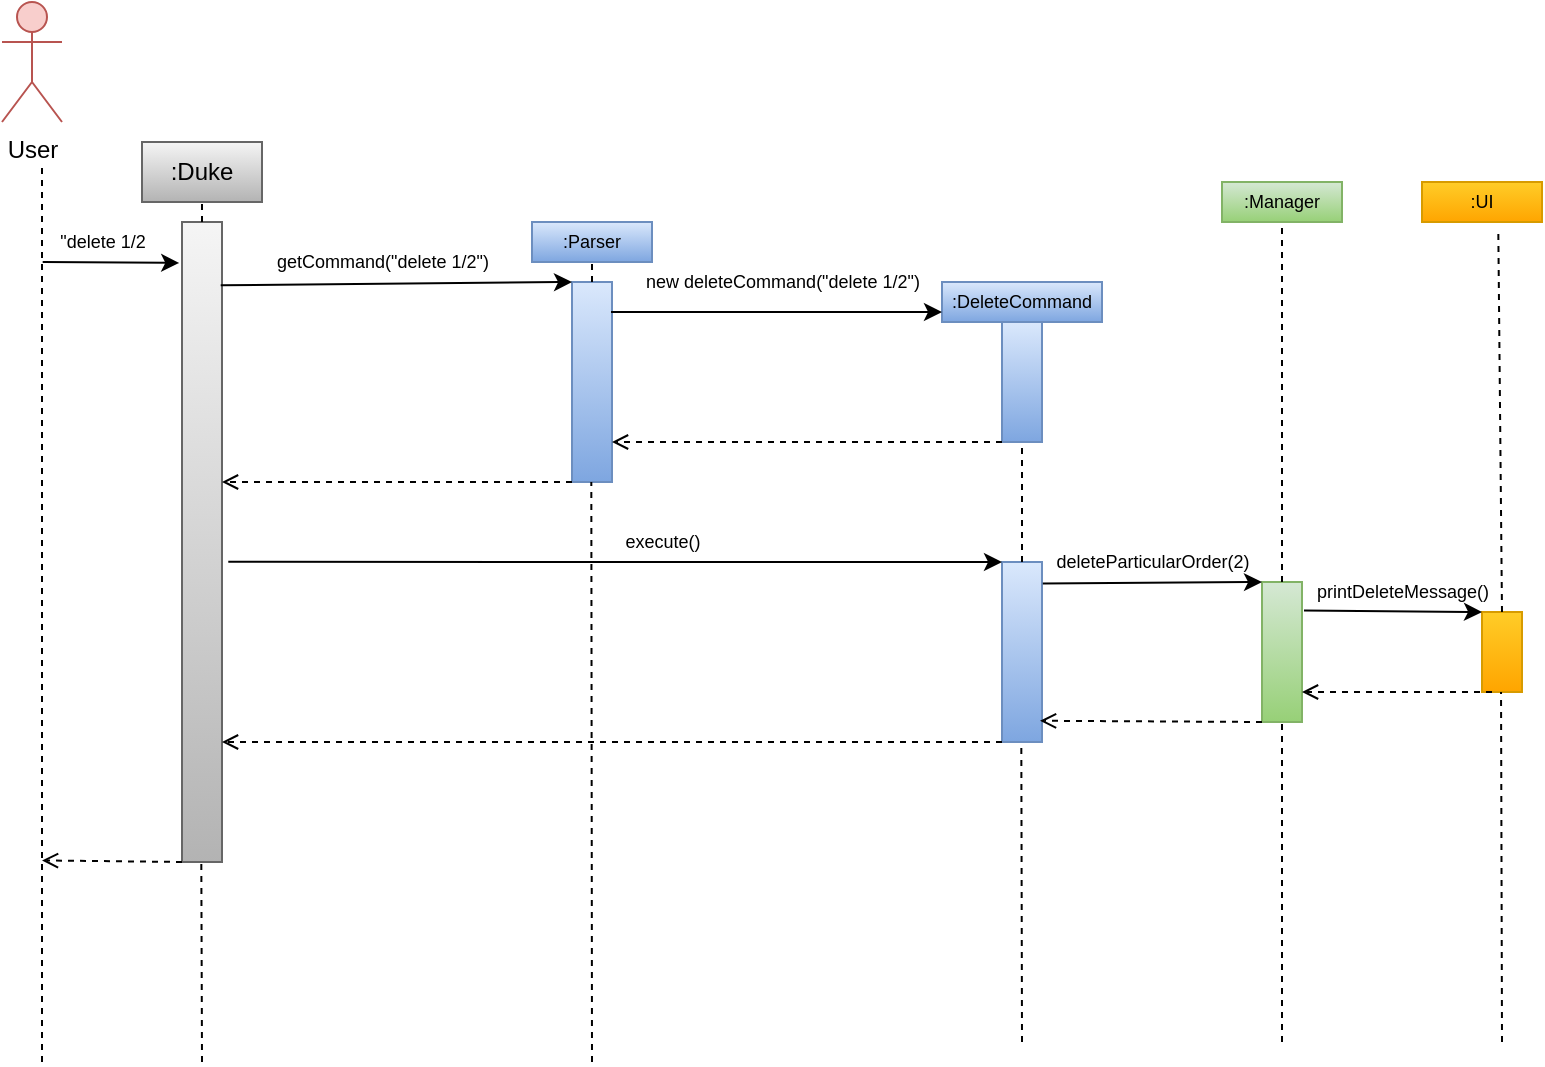 <mxfile version="15.5.9" type="device"><diagram id="kgpKYQtTHZ0yAKxKKP6v" name="Page-1"><mxGraphModel dx="1673" dy="908" grid="1" gridSize="10" guides="1" tooltips="1" connect="1" arrows="1" fold="1" page="1" pageScale="1" pageWidth="850" pageHeight="1100" math="0" shadow="0"><root><mxCell id="0"/><mxCell id="1" parent="0"/><mxCell id="Nxs29LZyfvB_K9cs5oSp-2" value="" style="endArrow=none;dashed=1;html=1;rounded=0;" edge="1" parent="1"><mxGeometry width="50" height="50" relative="1" as="geometry"><mxPoint x="80" y="620" as="sourcePoint"/><mxPoint x="80" y="170" as="targetPoint"/></mxGeometry></mxCell><mxCell id="Nxs29LZyfvB_K9cs5oSp-4" value="User&lt;br&gt;" style="shape=umlActor;verticalLabelPosition=bottom;verticalAlign=top;html=1;outlineConnect=0;fillColor=#f8cecc;strokeColor=#b85450;" vertex="1" parent="1"><mxGeometry x="60" y="90" width="30" height="60" as="geometry"/></mxCell><mxCell id="Nxs29LZyfvB_K9cs5oSp-10" value=":Duke" style="whiteSpace=wrap;html=1;fillColor=#f5f5f5;gradientColor=#b3b3b3;strokeColor=#666666;" vertex="1" parent="1"><mxGeometry x="130" y="160" width="60" height="30" as="geometry"/></mxCell><mxCell id="Nxs29LZyfvB_K9cs5oSp-11" value="" style="rounded=0;whiteSpace=wrap;html=1;fillColor=#f5f5f5;gradientColor=#b3b3b3;strokeColor=#666666;" vertex="1" parent="1"><mxGeometry x="150" y="200" width="20" height="320" as="geometry"/></mxCell><mxCell id="Nxs29LZyfvB_K9cs5oSp-21" value="" style="endArrow=classic;html=1;rounded=0;fontColor=#FF0000;entryX=-0.07;entryY=0.064;entryDx=0;entryDy=0;entryPerimeter=0;" edge="1" parent="1" target="Nxs29LZyfvB_K9cs5oSp-11"><mxGeometry width="50" height="50" relative="1" as="geometry"><mxPoint x="80.34" y="220" as="sourcePoint"/><mxPoint x="200" y="220.02" as="targetPoint"/></mxGeometry></mxCell><mxCell id="Nxs29LZyfvB_K9cs5oSp-33" value="" style="endArrow=none;dashed=1;html=1;rounded=0;fontSize=10;fontColor=#000000;entryX=0.5;entryY=1;entryDx=0;entryDy=0;exitX=0.5;exitY=0;exitDx=0;exitDy=0;" edge="1" parent="1" source="Nxs29LZyfvB_K9cs5oSp-11" target="Nxs29LZyfvB_K9cs5oSp-10"><mxGeometry width="50" height="50" relative="1" as="geometry"><mxPoint x="160" y="180" as="sourcePoint"/><mxPoint x="85" y="240" as="targetPoint"/></mxGeometry></mxCell><mxCell id="Nxs29LZyfvB_K9cs5oSp-39" value="" style="endArrow=open;html=1;rounded=0;fontSize=9;fontColor=#000000;exitX=0;exitY=1;exitDx=0;exitDy=0;entryX=0.983;entryY=0.92;entryDx=0;entryDy=0;entryPerimeter=0;dashed=1;endFill=0;" edge="1" parent="1" source="Nxs29LZyfvB_K9cs5oSp-11"><mxGeometry width="50" height="50" relative="1" as="geometry"><mxPoint x="90.34" y="470" as="sourcePoint"/><mxPoint x="80.0" y="519.2" as="targetPoint"/></mxGeometry></mxCell><mxCell id="Nxs29LZyfvB_K9cs5oSp-69" value="&quot;delete 1/2" style="text;html=1;align=center;verticalAlign=middle;resizable=0;points=[];autosize=1;strokeColor=none;fillColor=none;fontSize=9;fontColor=#000000;" vertex="1" parent="1"><mxGeometry x="80" y="200" width="60" height="20" as="geometry"/></mxCell><mxCell id="Nxs29LZyfvB_K9cs5oSp-71" value=":Parser" style="rounded=0;whiteSpace=wrap;html=1;fontSize=9;fillColor=#dae8fc;gradientColor=#7ea6e0;strokeColor=#6c8ebf;" vertex="1" parent="1"><mxGeometry x="325" y="200" width="60" height="20" as="geometry"/></mxCell><mxCell id="Nxs29LZyfvB_K9cs5oSp-72" value="" style="rounded=0;whiteSpace=wrap;html=1;fillColor=#dae8fc;strokeColor=#6c8ebf;gradientColor=#7ea6e0;" vertex="1" parent="1"><mxGeometry x="345" y="230" width="20" height="100" as="geometry"/></mxCell><mxCell id="Nxs29LZyfvB_K9cs5oSp-74" value="" style="endArrow=none;dashed=1;html=1;rounded=0;fontSize=9;fontColor=#000000;entryX=0.5;entryY=1;entryDx=0;entryDy=0;exitX=0.5;exitY=0;exitDx=0;exitDy=0;" edge="1" parent="1" source="Nxs29LZyfvB_K9cs5oSp-72" target="Nxs29LZyfvB_K9cs5oSp-71"><mxGeometry width="50" height="50" relative="1" as="geometry"><mxPoint x="390" y="390" as="sourcePoint"/><mxPoint x="440" y="340" as="targetPoint"/></mxGeometry></mxCell><mxCell id="Nxs29LZyfvB_K9cs5oSp-75" value="" style="endArrow=classic;html=1;rounded=0;fontSize=9;fontColor=#000000;entryX=0;entryY=0;entryDx=0;entryDy=0;exitX=0.967;exitY=0.099;exitDx=0;exitDy=0;exitPerimeter=0;" edge="1" parent="1" source="Nxs29LZyfvB_K9cs5oSp-11" target="Nxs29LZyfvB_K9cs5oSp-72"><mxGeometry width="50" height="50" relative="1" as="geometry"><mxPoint x="300" y="390" as="sourcePoint"/><mxPoint x="350" y="340" as="targetPoint"/></mxGeometry></mxCell><mxCell id="Nxs29LZyfvB_K9cs5oSp-76" value="" style="endArrow=open;html=1;rounded=0;dashed=1;fontSize=9;fontColor=#000000;exitX=0;exitY=1;exitDx=0;exitDy=0;endFill=0;" edge="1" parent="1" source="Nxs29LZyfvB_K9cs5oSp-72"><mxGeometry width="50" height="50" relative="1" as="geometry"><mxPoint x="270" y="340" as="sourcePoint"/><mxPoint x="170" y="330" as="targetPoint"/></mxGeometry></mxCell><mxCell id="Nxs29LZyfvB_K9cs5oSp-77" value="getCommand(&quot;delete 1/2&quot;)" style="text;html=1;align=center;verticalAlign=middle;resizable=0;points=[];autosize=1;strokeColor=none;fillColor=none;fontSize=9;fontColor=#000000;" vertex="1" parent="1"><mxGeometry x="190" y="210" width="120" height="20" as="geometry"/></mxCell><mxCell id="Nxs29LZyfvB_K9cs5oSp-78" value=":DeleteCommand" style="rounded=0;whiteSpace=wrap;html=1;fontSize=9;fillColor=#dae8fc;gradientColor=#7ea6e0;strokeColor=#6c8ebf;" vertex="1" parent="1"><mxGeometry x="530" y="230" width="80" height="20" as="geometry"/></mxCell><mxCell id="Nxs29LZyfvB_K9cs5oSp-79" value="" style="rounded=0;whiteSpace=wrap;html=1;fillColor=#dae8fc;strokeColor=#6c8ebf;gradientColor=#7ea6e0;" vertex="1" parent="1"><mxGeometry x="560" y="250" width="20" height="60" as="geometry"/></mxCell><mxCell id="Nxs29LZyfvB_K9cs5oSp-82" value="" style="endArrow=classic;html=1;rounded=0;fontSize=9;fontColor=#000000;entryX=0;entryY=0.75;entryDx=0;entryDy=0;exitX=0.976;exitY=0.15;exitDx=0;exitDy=0;exitPerimeter=0;" edge="1" parent="1" source="Nxs29LZyfvB_K9cs5oSp-72" target="Nxs29LZyfvB_K9cs5oSp-78"><mxGeometry width="50" height="50" relative="1" as="geometry"><mxPoint x="370" y="245" as="sourcePoint"/><mxPoint x="490" y="300" as="targetPoint"/></mxGeometry></mxCell><mxCell id="Nxs29LZyfvB_K9cs5oSp-83" value="new deleteCommand(&quot;delete 1/2&quot;)" style="text;html=1;align=center;verticalAlign=middle;resizable=0;points=[];autosize=1;strokeColor=none;fillColor=none;fontSize=9;fontColor=#000000;" vertex="1" parent="1"><mxGeometry x="375" y="220" width="150" height="20" as="geometry"/></mxCell><mxCell id="Nxs29LZyfvB_K9cs5oSp-84" value="" style="endArrow=open;html=1;rounded=0;fontSize=9;fontColor=#000000;exitX=0;exitY=1;exitDx=0;exitDy=0;entryX=1;entryY=0.8;entryDx=0;entryDy=0;entryPerimeter=0;dashed=1;endFill=0;" edge="1" parent="1" source="Nxs29LZyfvB_K9cs5oSp-79" target="Nxs29LZyfvB_K9cs5oSp-72"><mxGeometry width="50" height="50" relative="1" as="geometry"><mxPoint x="420" y="400" as="sourcePoint"/><mxPoint x="470" y="350" as="targetPoint"/></mxGeometry></mxCell><mxCell id="Nxs29LZyfvB_K9cs5oSp-86" value="" style="rounded=0;whiteSpace=wrap;html=1;fillColor=#dae8fc;strokeColor=#6c8ebf;gradientColor=#7ea6e0;" vertex="1" parent="1"><mxGeometry x="560" y="370" width="20" height="90" as="geometry"/></mxCell><mxCell id="Nxs29LZyfvB_K9cs5oSp-88" value="" style="endArrow=none;dashed=1;html=1;rounded=0;fontSize=9;fontColor=#000000;entryX=0.5;entryY=1;entryDx=0;entryDy=0;exitX=0.5;exitY=0;exitDx=0;exitDy=0;" edge="1" parent="1" source="Nxs29LZyfvB_K9cs5oSp-86" target="Nxs29LZyfvB_K9cs5oSp-79"><mxGeometry width="50" height="50" relative="1" as="geometry"><mxPoint x="450" y="420" as="sourcePoint"/><mxPoint x="500" y="370" as="targetPoint"/></mxGeometry></mxCell><mxCell id="Nxs29LZyfvB_K9cs5oSp-91" value="" style="endArrow=none;dashed=1;html=1;rounded=0;fontSize=9;fontColor=#000000;entryX=0.5;entryY=1;entryDx=0;entryDy=0;" edge="1" parent="1"><mxGeometry width="50" height="50" relative="1" as="geometry"><mxPoint x="570" y="610" as="sourcePoint"/><mxPoint x="569.66" y="460.0" as="targetPoint"/></mxGeometry></mxCell><mxCell id="Nxs29LZyfvB_K9cs5oSp-92" value="" style="endArrow=none;dashed=1;html=1;rounded=0;fontSize=9;fontColor=#000000;entryX=0.5;entryY=1;entryDx=0;entryDy=0;" edge="1" parent="1"><mxGeometry width="50" height="50" relative="1" as="geometry"><mxPoint x="160" y="620" as="sourcePoint"/><mxPoint x="159.66" y="520.0" as="targetPoint"/></mxGeometry></mxCell><mxCell id="Nxs29LZyfvB_K9cs5oSp-93" value="" style="endArrow=none;dashed=1;html=1;rounded=0;fontSize=9;fontColor=#000000;entryX=0.5;entryY=1;entryDx=0;entryDy=0;" edge="1" parent="1"><mxGeometry width="50" height="50" relative="1" as="geometry"><mxPoint x="355" y="620" as="sourcePoint"/><mxPoint x="354.66" y="330.0" as="targetPoint"/></mxGeometry></mxCell><mxCell id="Nxs29LZyfvB_K9cs5oSp-94" value="" style="endArrow=classic;html=1;rounded=0;fontSize=9;fontColor=#000000;entryX=0;entryY=0;entryDx=0;entryDy=0;exitX=1.157;exitY=0.531;exitDx=0;exitDy=0;exitPerimeter=0;" edge="1" parent="1" source="Nxs29LZyfvB_K9cs5oSp-11" target="Nxs29LZyfvB_K9cs5oSp-86"><mxGeometry width="50" height="50" relative="1" as="geometry"><mxPoint x="350" y="430" as="sourcePoint"/><mxPoint x="500" y="370" as="targetPoint"/></mxGeometry></mxCell><mxCell id="Nxs29LZyfvB_K9cs5oSp-95" value="execute()" style="text;html=1;align=center;verticalAlign=middle;resizable=0;points=[];autosize=1;strokeColor=none;fillColor=none;fontSize=9;fontColor=#000000;" vertex="1" parent="1"><mxGeometry x="365" y="350" width="50" height="20" as="geometry"/></mxCell><mxCell id="Nxs29LZyfvB_K9cs5oSp-96" value="" style="endArrow=open;html=1;rounded=0;fontSize=9;fontColor=#000000;exitX=0;exitY=1;exitDx=0;exitDy=0;dashed=1;endFill=0;" edge="1" parent="1" source="Nxs29LZyfvB_K9cs5oSp-86"><mxGeometry width="50" height="50" relative="1" as="geometry"><mxPoint x="450" y="420" as="sourcePoint"/><mxPoint x="170" y="460" as="targetPoint"/></mxGeometry></mxCell><mxCell id="Nxs29LZyfvB_K9cs5oSp-97" value=":Manager" style="rounded=0;whiteSpace=wrap;html=1;fontSize=9;fillColor=#d5e8d4;gradientColor=#97d077;strokeColor=#82b366;" vertex="1" parent="1"><mxGeometry x="670" y="180" width="60" height="20" as="geometry"/></mxCell><mxCell id="Nxs29LZyfvB_K9cs5oSp-98" value="" style="rounded=0;whiteSpace=wrap;html=1;fillColor=#d5e8d4;strokeColor=#82b366;gradientColor=#97d077;" vertex="1" parent="1"><mxGeometry x="690" y="380" width="20" height="70" as="geometry"/></mxCell><mxCell id="Nxs29LZyfvB_K9cs5oSp-99" value="" style="endArrow=none;dashed=1;html=1;rounded=0;fontSize=9;fontColor=#000000;exitX=0.5;exitY=0;exitDx=0;exitDy=0;entryX=0.5;entryY=1;entryDx=0;entryDy=0;" edge="1" parent="1" source="Nxs29LZyfvB_K9cs5oSp-98" target="Nxs29LZyfvB_K9cs5oSp-97"><mxGeometry width="50" height="50" relative="1" as="geometry"><mxPoint x="735" y="350" as="sourcePoint"/><mxPoint x="700" y="340" as="targetPoint"/></mxGeometry></mxCell><mxCell id="Nxs29LZyfvB_K9cs5oSp-102" value="" style="endArrow=classic;html=1;rounded=0;fontSize=9;fontColor=#000000;entryX=0;entryY=0;entryDx=0;entryDy=0;exitX=1.021;exitY=0.119;exitDx=0;exitDy=0;exitPerimeter=0;" edge="1" parent="1" source="Nxs29LZyfvB_K9cs5oSp-86" target="Nxs29LZyfvB_K9cs5oSp-98"><mxGeometry width="50" height="50" relative="1" as="geometry"><mxPoint x="510" y="450" as="sourcePoint"/><mxPoint x="560" y="400" as="targetPoint"/></mxGeometry></mxCell><mxCell id="Nxs29LZyfvB_K9cs5oSp-103" value="deleteParticularOrder(2)" style="text;html=1;align=center;verticalAlign=middle;resizable=0;points=[];autosize=1;strokeColor=none;fillColor=none;fontSize=9;fontColor=#000000;" vertex="1" parent="1"><mxGeometry x="580" y="360" width="110" height="20" as="geometry"/></mxCell><mxCell id="Nxs29LZyfvB_K9cs5oSp-104" value="" style="endArrow=open;html=1;rounded=0;fontSize=9;fontColor=#000000;exitX=0;exitY=1;exitDx=0;exitDy=0;entryX=0.95;entryY=0.882;entryDx=0;entryDy=0;entryPerimeter=0;dashed=1;endFill=0;" edge="1" parent="1" source="Nxs29LZyfvB_K9cs5oSp-98" target="Nxs29LZyfvB_K9cs5oSp-86"><mxGeometry width="50" height="50" relative="1" as="geometry"><mxPoint x="510" y="450" as="sourcePoint"/><mxPoint x="560" y="400" as="targetPoint"/></mxGeometry></mxCell><mxCell id="Nxs29LZyfvB_K9cs5oSp-105" value=":UI" style="rounded=0;whiteSpace=wrap;html=1;fontSize=9;fillColor=#ffcd28;gradientColor=#ffa500;strokeColor=#d79b00;" vertex="1" parent="1"><mxGeometry x="770" y="180" width="60" height="20" as="geometry"/></mxCell><mxCell id="Nxs29LZyfvB_K9cs5oSp-106" value="" style="rounded=0;whiteSpace=wrap;html=1;fillColor=#ffcd28;strokeColor=#d79b00;gradientColor=#ffa500;" vertex="1" parent="1"><mxGeometry x="800" y="395" width="20" height="40" as="geometry"/></mxCell><mxCell id="Nxs29LZyfvB_K9cs5oSp-107" value="" style="endArrow=none;dashed=1;html=1;rounded=0;fontSize=9;fontColor=#000000;exitX=0.5;exitY=0;exitDx=0;exitDy=0;entryX=0.636;entryY=1.247;entryDx=0;entryDy=0;entryPerimeter=0;" edge="1" parent="1" source="Nxs29LZyfvB_K9cs5oSp-106" target="Nxs29LZyfvB_K9cs5oSp-105"><mxGeometry width="50" height="50" relative="1" as="geometry"><mxPoint x="845" y="350" as="sourcePoint"/><mxPoint x="810" y="370" as="targetPoint"/></mxGeometry></mxCell><mxCell id="Nxs29LZyfvB_K9cs5oSp-108" value="" style="endArrow=classic;html=1;rounded=0;fontSize=9;fontColor=#000000;exitX=1.05;exitY=0.203;exitDx=0;exitDy=0;exitPerimeter=0;entryX=0;entryY=0;entryDx=0;entryDy=0;" edge="1" parent="1" source="Nxs29LZyfvB_K9cs5oSp-98" target="Nxs29LZyfvB_K9cs5oSp-106"><mxGeometry width="50" height="50" relative="1" as="geometry"><mxPoint x="590" y="390" as="sourcePoint"/><mxPoint x="770" y="390" as="targetPoint"/></mxGeometry></mxCell><mxCell id="Nxs29LZyfvB_K9cs5oSp-109" value="printDeleteMessage()" style="text;html=1;align=center;verticalAlign=middle;resizable=0;points=[];autosize=1;strokeColor=none;fillColor=none;fontSize=9;fontColor=#000000;" vertex="1" parent="1"><mxGeometry x="710" y="375" width="100" height="20" as="geometry"/></mxCell><mxCell id="Nxs29LZyfvB_K9cs5oSp-110" value="" style="endArrow=none;dashed=1;html=1;rounded=0;fontSize=9;fontColor=#000000;entryX=0.5;entryY=1;entryDx=0;entryDy=0;" edge="1" parent="1" target="Nxs29LZyfvB_K9cs5oSp-98"><mxGeometry width="50" height="50" relative="1" as="geometry"><mxPoint x="700" y="610" as="sourcePoint"/><mxPoint x="430" y="440" as="targetPoint"/></mxGeometry></mxCell><mxCell id="Nxs29LZyfvB_K9cs5oSp-111" value="" style="endArrow=open;html=1;rounded=0;fontSize=9;fontColor=#000000;exitX=0.25;exitY=1;exitDx=0;exitDy=0;dashed=1;endFill=0;" edge="1" parent="1" source="Nxs29LZyfvB_K9cs5oSp-106"><mxGeometry width="50" height="50" relative="1" as="geometry"><mxPoint x="700" y="460" as="sourcePoint"/><mxPoint x="710" y="435" as="targetPoint"/></mxGeometry></mxCell><mxCell id="Nxs29LZyfvB_K9cs5oSp-112" value="" style="endArrow=none;dashed=1;html=1;rounded=0;fontSize=9;fontColor=#000000;entryX=0.5;entryY=1;entryDx=0;entryDy=0;" edge="1" parent="1"><mxGeometry width="50" height="50" relative="1" as="geometry"><mxPoint x="810" y="610" as="sourcePoint"/><mxPoint x="809.52" y="435" as="targetPoint"/></mxGeometry></mxCell></root></mxGraphModel></diagram></mxfile>